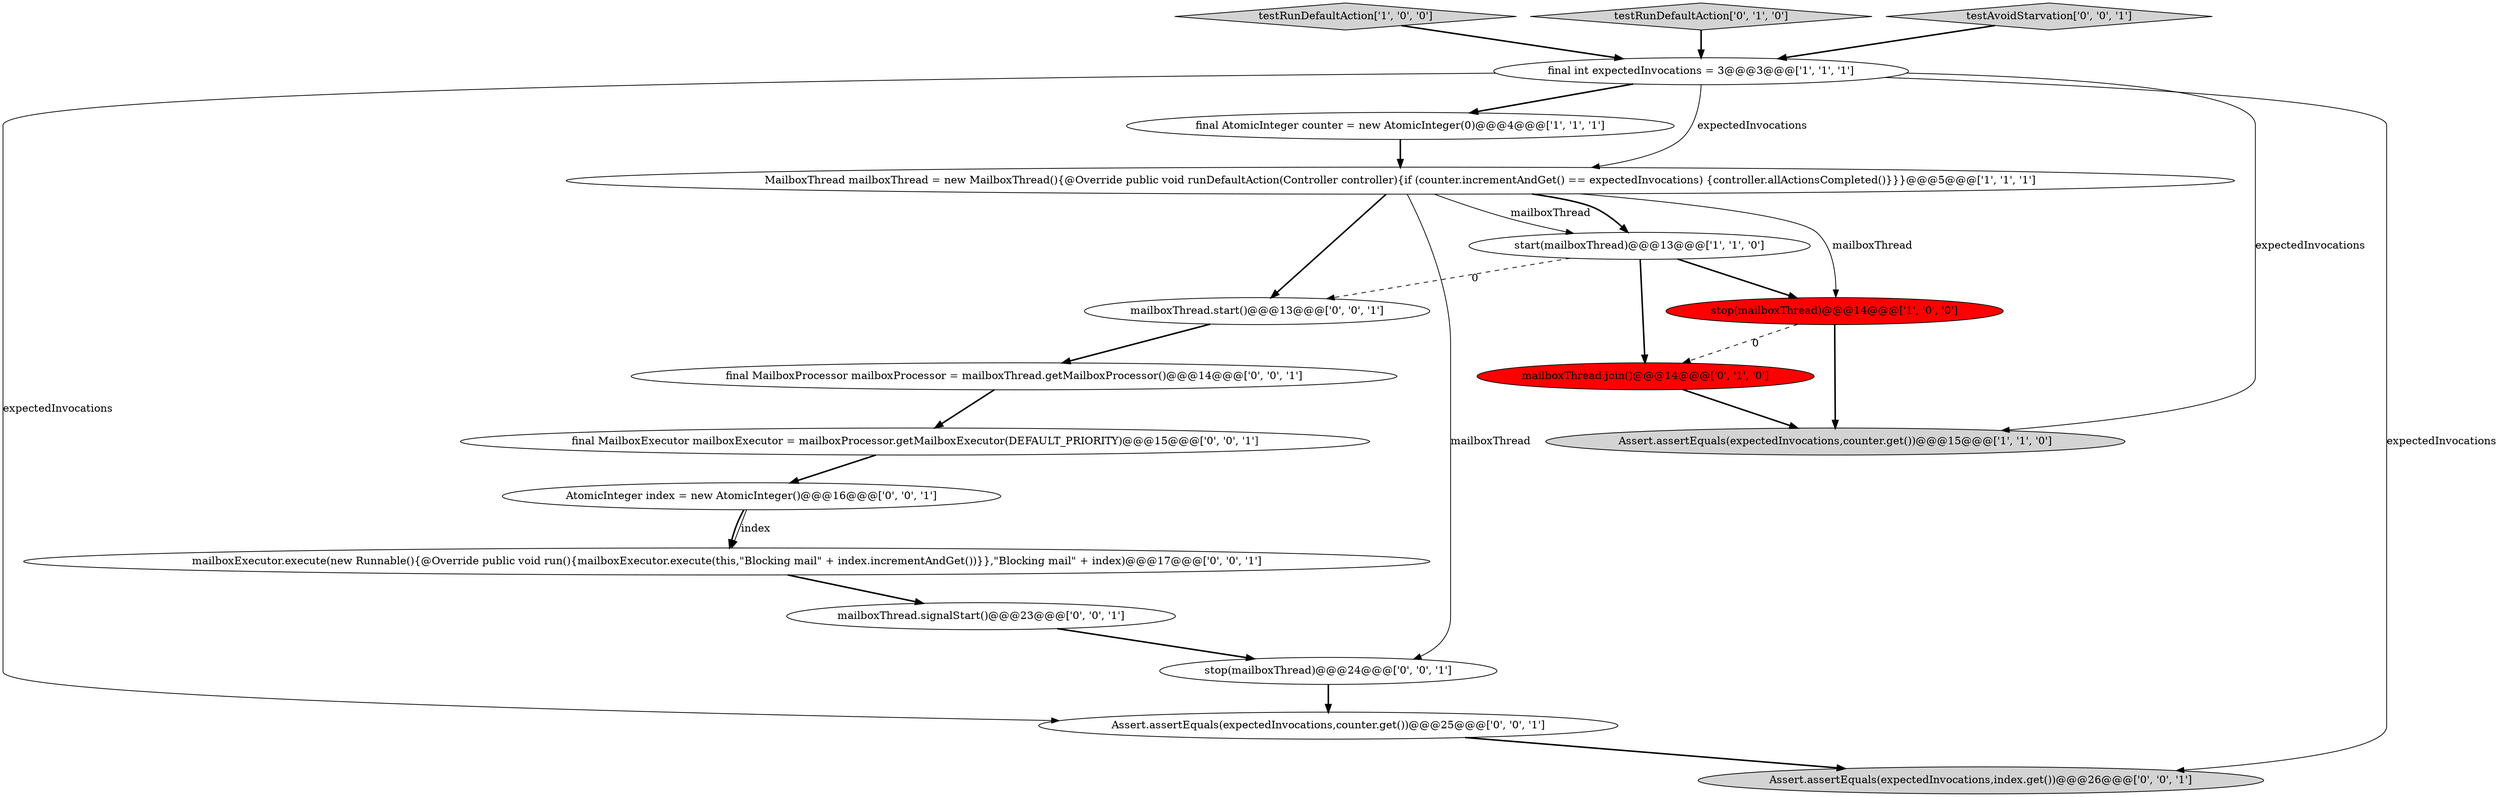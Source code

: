 digraph {
5 [style = filled, label = "testRunDefaultAction['1', '0', '0']", fillcolor = lightgray, shape = diamond image = "AAA0AAABBB1BBB"];
12 [style = filled, label = "stop(mailboxThread)@@@24@@@['0', '0', '1']", fillcolor = white, shape = ellipse image = "AAA0AAABBB3BBB"];
4 [style = filled, label = "Assert.assertEquals(expectedInvocations,counter.get())@@@15@@@['1', '1', '0']", fillcolor = lightgray, shape = ellipse image = "AAA0AAABBB1BBB"];
17 [style = filled, label = "AtomicInteger index = new AtomicInteger()@@@16@@@['0', '0', '1']", fillcolor = white, shape = ellipse image = "AAA0AAABBB3BBB"];
10 [style = filled, label = "Assert.assertEquals(expectedInvocations,counter.get())@@@25@@@['0', '0', '1']", fillcolor = white, shape = ellipse image = "AAA0AAABBB3BBB"];
2 [style = filled, label = "MailboxThread mailboxThread = new MailboxThread(){@Override public void runDefaultAction(Controller controller){if (counter.incrementAndGet() == expectedInvocations) {controller.allActionsCompleted()}}}@@@5@@@['1', '1', '1']", fillcolor = white, shape = ellipse image = "AAA0AAABBB1BBB"];
11 [style = filled, label = "mailboxExecutor.execute(new Runnable(){@Override public void run(){mailboxExecutor.execute(this,\"Blocking mail\" + index.incrementAndGet())}},\"Blocking mail\" + index)@@@17@@@['0', '0', '1']", fillcolor = white, shape = ellipse image = "AAA0AAABBB3BBB"];
14 [style = filled, label = "mailboxThread.signalStart()@@@23@@@['0', '0', '1']", fillcolor = white, shape = ellipse image = "AAA0AAABBB3BBB"];
15 [style = filled, label = "final MailboxExecutor mailboxExecutor = mailboxProcessor.getMailboxExecutor(DEFAULT_PRIORITY)@@@15@@@['0', '0', '1']", fillcolor = white, shape = ellipse image = "AAA0AAABBB3BBB"];
16 [style = filled, label = "final MailboxProcessor mailboxProcessor = mailboxThread.getMailboxProcessor()@@@14@@@['0', '0', '1']", fillcolor = white, shape = ellipse image = "AAA0AAABBB3BBB"];
1 [style = filled, label = "final AtomicInteger counter = new AtomicInteger(0)@@@4@@@['1', '1', '1']", fillcolor = white, shape = ellipse image = "AAA0AAABBB1BBB"];
3 [style = filled, label = "final int expectedInvocations = 3@@@3@@@['1', '1', '1']", fillcolor = white, shape = ellipse image = "AAA0AAABBB1BBB"];
13 [style = filled, label = "mailboxThread.start()@@@13@@@['0', '0', '1']", fillcolor = white, shape = ellipse image = "AAA0AAABBB3BBB"];
7 [style = filled, label = "mailboxThread.join()@@@14@@@['0', '1', '0']", fillcolor = red, shape = ellipse image = "AAA1AAABBB2BBB"];
9 [style = filled, label = "Assert.assertEquals(expectedInvocations,index.get())@@@26@@@['0', '0', '1']", fillcolor = lightgray, shape = ellipse image = "AAA0AAABBB3BBB"];
8 [style = filled, label = "testRunDefaultAction['0', '1', '0']", fillcolor = lightgray, shape = diamond image = "AAA0AAABBB2BBB"];
18 [style = filled, label = "testAvoidStarvation['0', '0', '1']", fillcolor = lightgray, shape = diamond image = "AAA0AAABBB3BBB"];
6 [style = filled, label = "stop(mailboxThread)@@@14@@@['1', '0', '0']", fillcolor = red, shape = ellipse image = "AAA1AAABBB1BBB"];
0 [style = filled, label = "start(mailboxThread)@@@13@@@['1', '1', '0']", fillcolor = white, shape = ellipse image = "AAA0AAABBB1BBB"];
5->3 [style = bold, label=""];
16->15 [style = bold, label=""];
18->3 [style = bold, label=""];
3->1 [style = bold, label=""];
11->14 [style = bold, label=""];
0->6 [style = bold, label=""];
3->10 [style = solid, label="expectedInvocations"];
6->7 [style = dashed, label="0"];
2->6 [style = solid, label="mailboxThread"];
8->3 [style = bold, label=""];
17->11 [style = solid, label="index"];
7->4 [style = bold, label=""];
3->9 [style = solid, label="expectedInvocations"];
3->2 [style = solid, label="expectedInvocations"];
13->16 [style = bold, label=""];
2->12 [style = solid, label="mailboxThread"];
2->13 [style = bold, label=""];
0->7 [style = bold, label=""];
6->4 [style = bold, label=""];
15->17 [style = bold, label=""];
2->0 [style = bold, label=""];
12->10 [style = bold, label=""];
14->12 [style = bold, label=""];
0->13 [style = dashed, label="0"];
2->0 [style = solid, label="mailboxThread"];
3->4 [style = solid, label="expectedInvocations"];
1->2 [style = bold, label=""];
10->9 [style = bold, label=""];
17->11 [style = bold, label=""];
}
